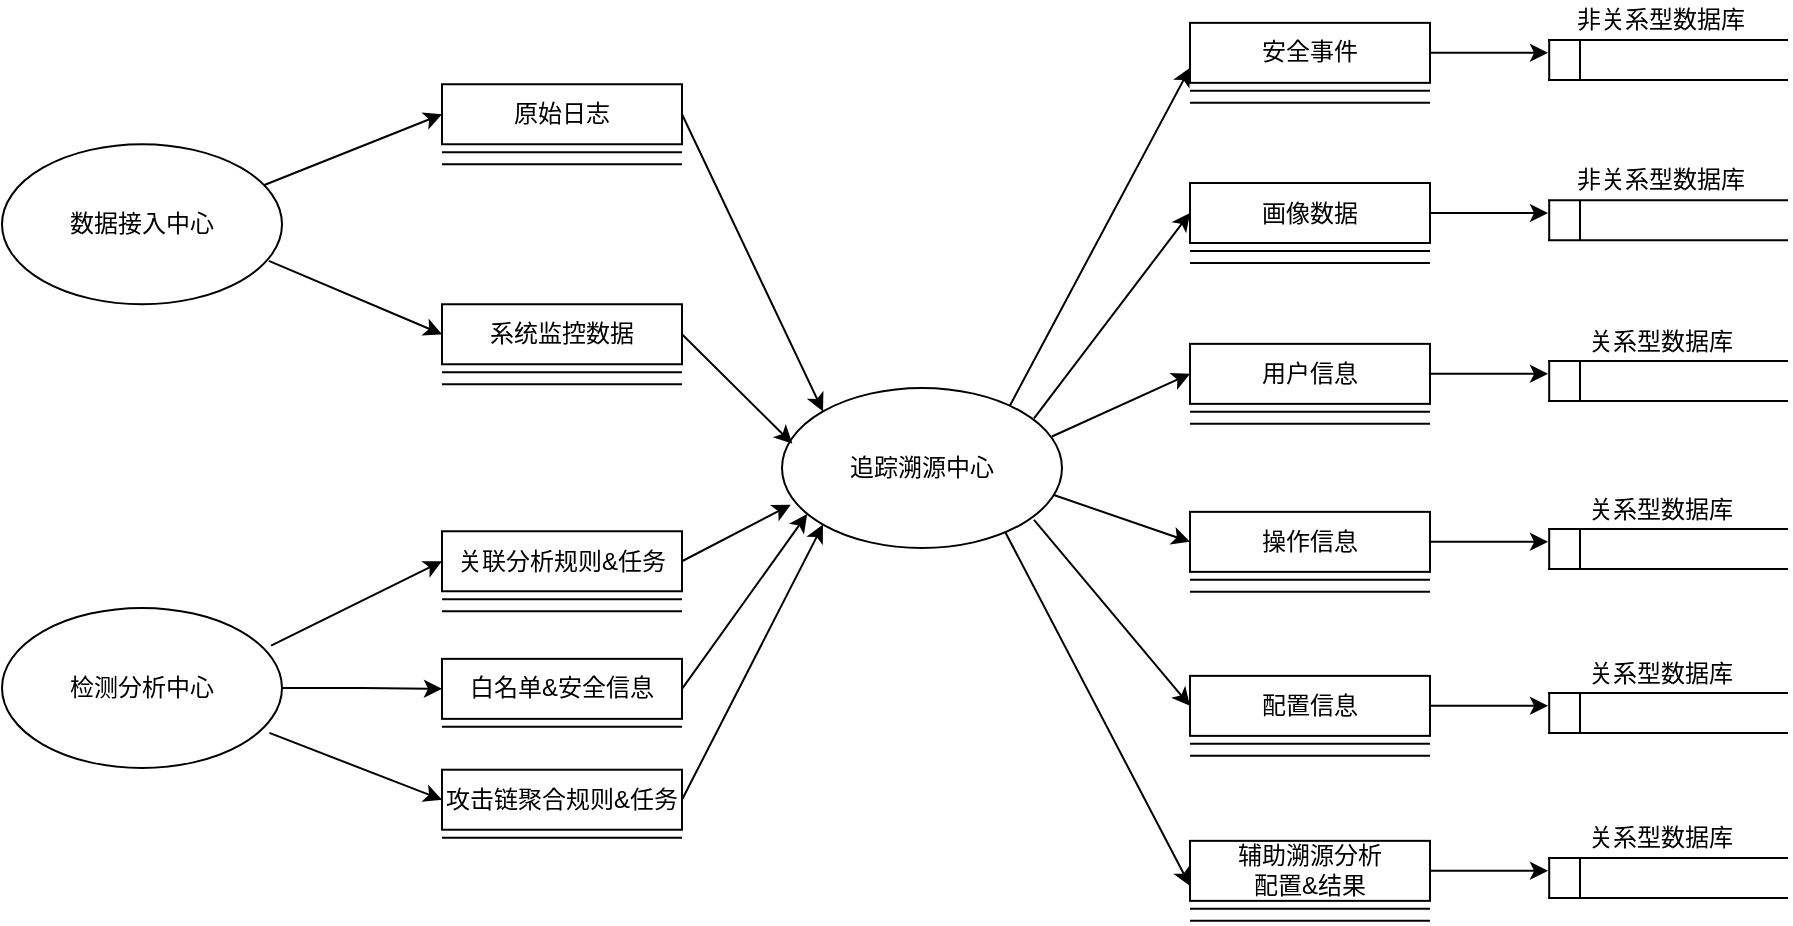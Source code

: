 <mxfile version="17.4.0" type="github">
  <diagram id="C5RBs43oDa-KdzZeNtuy" name="Page-1">
    <mxGraphModel dx="1683" dy="545" grid="1" gridSize="10" guides="1" tooltips="1" connect="1" arrows="1" fold="1" page="1" pageScale="1" pageWidth="827" pageHeight="1169" math="0" shadow="0">
      <root>
        <mxCell id="WIyWlLk6GJQsqaUBKTNV-0" />
        <mxCell id="WIyWlLk6GJQsqaUBKTNV-1" parent="WIyWlLk6GJQsqaUBKTNV-0" />
        <mxCell id="dd_-8P8zt-6sIsuWf9Zp-0" style="edgeStyle=none;rounded=0;orthogonalLoop=1;jettySize=auto;html=1;exitX=0.9;exitY=0.19;exitDx=0;exitDy=0;entryX=0;entryY=0.5;entryDx=0;entryDy=0;exitPerimeter=0;" parent="WIyWlLk6GJQsqaUBKTNV-1" source="dd_-8P8zt-6sIsuWf9Zp-6" target="dd_-8P8zt-6sIsuWf9Zp-15" edge="1">
          <mxGeometry relative="1" as="geometry" />
        </mxCell>
        <mxCell id="dd_-8P8zt-6sIsuWf9Zp-1" style="rounded=0;orthogonalLoop=1;jettySize=auto;html=1;exitX=0.964;exitY=0.303;exitDx=0;exitDy=0;entryX=0;entryY=0.5;entryDx=0;entryDy=0;exitPerimeter=0;" parent="WIyWlLk6GJQsqaUBKTNV-1" source="dd_-8P8zt-6sIsuWf9Zp-6" target="dd_-8P8zt-6sIsuWf9Zp-25" edge="1">
          <mxGeometry relative="1" as="geometry" />
        </mxCell>
        <mxCell id="dd_-8P8zt-6sIsuWf9Zp-2" style="edgeStyle=none;rounded=0;orthogonalLoop=1;jettySize=auto;html=1;exitX=0.971;exitY=0.669;exitDx=0;exitDy=0;entryX=0;entryY=0.5;entryDx=0;entryDy=0;exitPerimeter=0;" parent="WIyWlLk6GJQsqaUBKTNV-1" source="dd_-8P8zt-6sIsuWf9Zp-6" target="dd_-8P8zt-6sIsuWf9Zp-35" edge="1">
          <mxGeometry relative="1" as="geometry" />
        </mxCell>
        <mxCell id="dd_-8P8zt-6sIsuWf9Zp-3" style="edgeStyle=none;rounded=0;orthogonalLoop=1;jettySize=auto;html=1;exitX=0.9;exitY=0.824;exitDx=0;exitDy=0;entryX=0;entryY=0.5;entryDx=0;entryDy=0;exitPerimeter=0;" parent="WIyWlLk6GJQsqaUBKTNV-1" source="dd_-8P8zt-6sIsuWf9Zp-6" target="dd_-8P8zt-6sIsuWf9Zp-45" edge="1">
          <mxGeometry relative="1" as="geometry" />
        </mxCell>
        <mxCell id="dd_-8P8zt-6sIsuWf9Zp-4" style="edgeStyle=none;rounded=0;orthogonalLoop=1;jettySize=auto;html=1;entryX=0;entryY=0.75;entryDx=0;entryDy=0;exitX=0.81;exitY=0.123;exitDx=0;exitDy=0;exitPerimeter=0;" parent="WIyWlLk6GJQsqaUBKTNV-1" source="dd_-8P8zt-6sIsuWf9Zp-6" target="dd_-8P8zt-6sIsuWf9Zp-75" edge="1">
          <mxGeometry relative="1" as="geometry" />
        </mxCell>
        <mxCell id="dd_-8P8zt-6sIsuWf9Zp-5" style="edgeStyle=none;rounded=0;orthogonalLoop=1;jettySize=auto;html=1;exitX=0.798;exitY=0.903;exitDx=0;exitDy=0;entryX=0;entryY=0.75;entryDx=0;entryDy=0;exitPerimeter=0;" parent="WIyWlLk6GJQsqaUBKTNV-1" source="dd_-8P8zt-6sIsuWf9Zp-6" target="dd_-8P8zt-6sIsuWf9Zp-85" edge="1">
          <mxGeometry relative="1" as="geometry" />
        </mxCell>
        <mxCell id="dd_-8P8zt-6sIsuWf9Zp-6" value="追踪溯源中心" style="ellipse;whiteSpace=wrap;html=1;" parent="WIyWlLk6GJQsqaUBKTNV-1" vertex="1">
          <mxGeometry x="170" y="270" width="140" height="80" as="geometry" />
        </mxCell>
        <mxCell id="dd_-8P8zt-6sIsuWf9Zp-7" style="edgeStyle=none;rounded=0;orthogonalLoop=1;jettySize=auto;html=1;entryX=0;entryY=0.5;entryDx=0;entryDy=0;exitX=0.928;exitY=0.261;exitDx=0;exitDy=0;exitPerimeter=0;" parent="WIyWlLk6GJQsqaUBKTNV-1" source="dd_-8P8zt-6sIsuWf9Zp-9" target="dd_-8P8zt-6sIsuWf9Zp-11" edge="1">
          <mxGeometry relative="1" as="geometry" />
        </mxCell>
        <mxCell id="dd_-8P8zt-6sIsuWf9Zp-8" style="rounded=0;orthogonalLoop=1;jettySize=auto;html=1;exitX=0.953;exitY=0.729;exitDx=0;exitDy=0;entryX=0;entryY=0.5;entryDx=0;entryDy=0;exitPerimeter=0;" parent="WIyWlLk6GJQsqaUBKTNV-1" source="dd_-8P8zt-6sIsuWf9Zp-9" target="dd_-8P8zt-6sIsuWf9Zp-67" edge="1">
          <mxGeometry relative="1" as="geometry" />
        </mxCell>
        <mxCell id="dd_-8P8zt-6sIsuWf9Zp-9" value="数据接入中心" style="ellipse;whiteSpace=wrap;html=1;" parent="WIyWlLk6GJQsqaUBKTNV-1" vertex="1">
          <mxGeometry x="-220" y="148.13" width="140" height="80" as="geometry" />
        </mxCell>
        <mxCell id="dd_-8P8zt-6sIsuWf9Zp-10" style="edgeStyle=none;rounded=0;orthogonalLoop=1;jettySize=auto;html=1;exitX=1;exitY=0.5;exitDx=0;exitDy=0;entryX=0;entryY=0;entryDx=0;entryDy=0;" parent="WIyWlLk6GJQsqaUBKTNV-1" source="dd_-8P8zt-6sIsuWf9Zp-11" target="dd_-8P8zt-6sIsuWf9Zp-6" edge="1">
          <mxGeometry relative="1" as="geometry" />
        </mxCell>
        <mxCell id="dd_-8P8zt-6sIsuWf9Zp-11" value="原始日志" style="rounded=0;whiteSpace=wrap;html=1;" parent="WIyWlLk6GJQsqaUBKTNV-1" vertex="1">
          <mxGeometry y="118.13" width="120" height="30" as="geometry" />
        </mxCell>
        <mxCell id="dd_-8P8zt-6sIsuWf9Zp-12" value="" style="endArrow=none;html=1;rounded=0;" parent="WIyWlLk6GJQsqaUBKTNV-1" edge="1">
          <mxGeometry width="50" height="50" relative="1" as="geometry">
            <mxPoint x="-2.274e-13" y="152.13" as="sourcePoint" />
            <mxPoint x="120" y="152.13" as="targetPoint" />
          </mxGeometry>
        </mxCell>
        <mxCell id="dd_-8P8zt-6sIsuWf9Zp-13" value="" style="endArrow=none;html=1;rounded=0;" parent="WIyWlLk6GJQsqaUBKTNV-1" edge="1">
          <mxGeometry width="50" height="50" relative="1" as="geometry">
            <mxPoint x="-2.274e-13" y="158.13" as="sourcePoint" />
            <mxPoint x="120" y="158.13" as="targetPoint" />
          </mxGeometry>
        </mxCell>
        <mxCell id="dd_-8P8zt-6sIsuWf9Zp-14" value="" style="edgeStyle=none;rounded=0;orthogonalLoop=1;jettySize=auto;html=1;exitX=1;exitY=0.5;exitDx=0;exitDy=0;" parent="WIyWlLk6GJQsqaUBKTNV-1" source="dd_-8P8zt-6sIsuWf9Zp-15" edge="1">
          <mxGeometry relative="1" as="geometry">
            <mxPoint x="553" y="182.5" as="targetPoint" />
          </mxGeometry>
        </mxCell>
        <mxCell id="dd_-8P8zt-6sIsuWf9Zp-15" value="画像数据" style="rounded=0;whiteSpace=wrap;html=1;" parent="WIyWlLk6GJQsqaUBKTNV-1" vertex="1">
          <mxGeometry x="374" y="167.5" width="120" height="30" as="geometry" />
        </mxCell>
        <mxCell id="dd_-8P8zt-6sIsuWf9Zp-16" value="" style="endArrow=none;html=1;rounded=0;" parent="WIyWlLk6GJQsqaUBKTNV-1" edge="1">
          <mxGeometry width="50" height="50" relative="1" as="geometry">
            <mxPoint x="374" y="201.5" as="sourcePoint" />
            <mxPoint x="494" y="201.5" as="targetPoint" />
          </mxGeometry>
        </mxCell>
        <mxCell id="dd_-8P8zt-6sIsuWf9Zp-17" value="" style="endArrow=none;html=1;rounded=0;" parent="WIyWlLk6GJQsqaUBKTNV-1" edge="1">
          <mxGeometry width="50" height="50" relative="1" as="geometry">
            <mxPoint x="374" y="207.5" as="sourcePoint" />
            <mxPoint x="494" y="207.5" as="targetPoint" />
          </mxGeometry>
        </mxCell>
        <mxCell id="dd_-8P8zt-6sIsuWf9Zp-18" value="非关系型数据库" style="text;html=1;align=center;verticalAlign=middle;resizable=0;points=[];autosize=1;strokeColor=none;fillColor=none;" parent="WIyWlLk6GJQsqaUBKTNV-1" vertex="1">
          <mxGeometry x="559" y="156.07" width="100" height="20" as="geometry" />
        </mxCell>
        <mxCell id="dd_-8P8zt-6sIsuWf9Zp-19" value="" style="group" parent="WIyWlLk6GJQsqaUBKTNV-1" vertex="1" connectable="0">
          <mxGeometry x="553" y="176.07" width="120" height="20" as="geometry" />
        </mxCell>
        <mxCell id="dd_-8P8zt-6sIsuWf9Zp-20" value="" style="endArrow=none;html=1;rounded=0;" parent="dd_-8P8zt-6sIsuWf9Zp-19" edge="1">
          <mxGeometry width="50" height="50" relative="1" as="geometry">
            <mxPoint x="0.6" y="20" as="sourcePoint" />
            <mxPoint x="0.6" as="targetPoint" />
          </mxGeometry>
        </mxCell>
        <mxCell id="dd_-8P8zt-6sIsuWf9Zp-21" value="" style="endArrow=none;html=1;rounded=0;" parent="dd_-8P8zt-6sIsuWf9Zp-19" edge="1">
          <mxGeometry width="50" height="50" relative="1" as="geometry">
            <mxPoint x="120" y="20" as="sourcePoint" />
            <mxPoint y="20" as="targetPoint" />
          </mxGeometry>
        </mxCell>
        <mxCell id="dd_-8P8zt-6sIsuWf9Zp-22" value="" style="endArrow=none;html=1;rounded=0;" parent="dd_-8P8zt-6sIsuWf9Zp-19" edge="1">
          <mxGeometry width="50" height="50" relative="1" as="geometry">
            <mxPoint x="120" as="sourcePoint" />
            <mxPoint as="targetPoint" />
          </mxGeometry>
        </mxCell>
        <mxCell id="dd_-8P8zt-6sIsuWf9Zp-23" value="" style="endArrow=none;html=1;rounded=0;" parent="dd_-8P8zt-6sIsuWf9Zp-19" edge="1">
          <mxGeometry width="50" height="50" relative="1" as="geometry">
            <mxPoint x="16.0" y="20" as="sourcePoint" />
            <mxPoint x="16.0" as="targetPoint" />
          </mxGeometry>
        </mxCell>
        <mxCell id="dd_-8P8zt-6sIsuWf9Zp-24" value="" style="edgeStyle=none;rounded=0;orthogonalLoop=1;jettySize=auto;html=1;exitX=1;exitY=0.5;exitDx=0;exitDy=0;" parent="WIyWlLk6GJQsqaUBKTNV-1" source="dd_-8P8zt-6sIsuWf9Zp-25" edge="1">
          <mxGeometry relative="1" as="geometry">
            <mxPoint x="553" y="262.93" as="targetPoint" />
          </mxGeometry>
        </mxCell>
        <mxCell id="dd_-8P8zt-6sIsuWf9Zp-25" value="用户信息" style="rounded=0;whiteSpace=wrap;html=1;" parent="WIyWlLk6GJQsqaUBKTNV-1" vertex="1">
          <mxGeometry x="374" y="247.93" width="120" height="30" as="geometry" />
        </mxCell>
        <mxCell id="dd_-8P8zt-6sIsuWf9Zp-26" value="" style="endArrow=none;html=1;rounded=0;" parent="WIyWlLk6GJQsqaUBKTNV-1" edge="1">
          <mxGeometry width="50" height="50" relative="1" as="geometry">
            <mxPoint x="374" y="281.93" as="sourcePoint" />
            <mxPoint x="494" y="281.93" as="targetPoint" />
          </mxGeometry>
        </mxCell>
        <mxCell id="dd_-8P8zt-6sIsuWf9Zp-27" value="" style="endArrow=none;html=1;rounded=0;" parent="WIyWlLk6GJQsqaUBKTNV-1" edge="1">
          <mxGeometry width="50" height="50" relative="1" as="geometry">
            <mxPoint x="374" y="287.93" as="sourcePoint" />
            <mxPoint x="494" y="287.93" as="targetPoint" />
          </mxGeometry>
        </mxCell>
        <mxCell id="dd_-8P8zt-6sIsuWf9Zp-28" value="关系型数据库" style="text;html=1;align=center;verticalAlign=middle;resizable=0;points=[];autosize=1;strokeColor=none;fillColor=none;" parent="WIyWlLk6GJQsqaUBKTNV-1" vertex="1">
          <mxGeometry x="564" y="236.5" width="90" height="20" as="geometry" />
        </mxCell>
        <mxCell id="dd_-8P8zt-6sIsuWf9Zp-29" value="" style="group" parent="WIyWlLk6GJQsqaUBKTNV-1" vertex="1" connectable="0">
          <mxGeometry x="553" y="256.5" width="120" height="20" as="geometry" />
        </mxCell>
        <mxCell id="dd_-8P8zt-6sIsuWf9Zp-30" value="" style="endArrow=none;html=1;rounded=0;" parent="dd_-8P8zt-6sIsuWf9Zp-29" edge="1">
          <mxGeometry width="50" height="50" relative="1" as="geometry">
            <mxPoint x="0.6" y="20" as="sourcePoint" />
            <mxPoint x="0.6" as="targetPoint" />
          </mxGeometry>
        </mxCell>
        <mxCell id="dd_-8P8zt-6sIsuWf9Zp-31" value="" style="endArrow=none;html=1;rounded=0;" parent="dd_-8P8zt-6sIsuWf9Zp-29" edge="1">
          <mxGeometry width="50" height="50" relative="1" as="geometry">
            <mxPoint x="120" y="20" as="sourcePoint" />
            <mxPoint y="20" as="targetPoint" />
          </mxGeometry>
        </mxCell>
        <mxCell id="dd_-8P8zt-6sIsuWf9Zp-32" value="" style="endArrow=none;html=1;rounded=0;" parent="dd_-8P8zt-6sIsuWf9Zp-29" edge="1">
          <mxGeometry width="50" height="50" relative="1" as="geometry">
            <mxPoint x="120" as="sourcePoint" />
            <mxPoint as="targetPoint" />
          </mxGeometry>
        </mxCell>
        <mxCell id="dd_-8P8zt-6sIsuWf9Zp-33" value="" style="endArrow=none;html=1;rounded=0;" parent="dd_-8P8zt-6sIsuWf9Zp-29" edge="1">
          <mxGeometry width="50" height="50" relative="1" as="geometry">
            <mxPoint x="16.0" y="20" as="sourcePoint" />
            <mxPoint x="16.0" as="targetPoint" />
          </mxGeometry>
        </mxCell>
        <mxCell id="dd_-8P8zt-6sIsuWf9Zp-34" value="" style="edgeStyle=none;rounded=0;orthogonalLoop=1;jettySize=auto;html=1;exitX=1;exitY=0.5;exitDx=0;exitDy=0;" parent="WIyWlLk6GJQsqaUBKTNV-1" source="dd_-8P8zt-6sIsuWf9Zp-35" edge="1">
          <mxGeometry relative="1" as="geometry">
            <mxPoint x="553" y="346.93" as="targetPoint" />
          </mxGeometry>
        </mxCell>
        <mxCell id="dd_-8P8zt-6sIsuWf9Zp-35" value="操作信息" style="rounded=0;whiteSpace=wrap;html=1;" parent="WIyWlLk6GJQsqaUBKTNV-1" vertex="1">
          <mxGeometry x="374" y="331.93" width="120" height="30" as="geometry" />
        </mxCell>
        <mxCell id="dd_-8P8zt-6sIsuWf9Zp-36" value="" style="endArrow=none;html=1;rounded=0;" parent="WIyWlLk6GJQsqaUBKTNV-1" edge="1">
          <mxGeometry width="50" height="50" relative="1" as="geometry">
            <mxPoint x="374" y="365.93" as="sourcePoint" />
            <mxPoint x="494" y="365.93" as="targetPoint" />
          </mxGeometry>
        </mxCell>
        <mxCell id="dd_-8P8zt-6sIsuWf9Zp-37" value="" style="endArrow=none;html=1;rounded=0;" parent="WIyWlLk6GJQsqaUBKTNV-1" edge="1">
          <mxGeometry width="50" height="50" relative="1" as="geometry">
            <mxPoint x="374" y="371.93" as="sourcePoint" />
            <mxPoint x="494" y="371.93" as="targetPoint" />
          </mxGeometry>
        </mxCell>
        <mxCell id="dd_-8P8zt-6sIsuWf9Zp-38" value="关系型数据库" style="text;html=1;align=center;verticalAlign=middle;resizable=0;points=[];autosize=1;strokeColor=none;fillColor=none;" parent="WIyWlLk6GJQsqaUBKTNV-1" vertex="1">
          <mxGeometry x="564" y="320.5" width="90" height="20" as="geometry" />
        </mxCell>
        <mxCell id="dd_-8P8zt-6sIsuWf9Zp-39" value="" style="group" parent="WIyWlLk6GJQsqaUBKTNV-1" vertex="1" connectable="0">
          <mxGeometry x="553" y="340.5" width="120" height="20" as="geometry" />
        </mxCell>
        <mxCell id="dd_-8P8zt-6sIsuWf9Zp-40" value="" style="endArrow=none;html=1;rounded=0;" parent="dd_-8P8zt-6sIsuWf9Zp-39" edge="1">
          <mxGeometry width="50" height="50" relative="1" as="geometry">
            <mxPoint x="0.6" y="20" as="sourcePoint" />
            <mxPoint x="0.6" as="targetPoint" />
          </mxGeometry>
        </mxCell>
        <mxCell id="dd_-8P8zt-6sIsuWf9Zp-41" value="" style="endArrow=none;html=1;rounded=0;" parent="dd_-8P8zt-6sIsuWf9Zp-39" edge="1">
          <mxGeometry width="50" height="50" relative="1" as="geometry">
            <mxPoint x="120" y="20" as="sourcePoint" />
            <mxPoint y="20" as="targetPoint" />
          </mxGeometry>
        </mxCell>
        <mxCell id="dd_-8P8zt-6sIsuWf9Zp-42" value="" style="endArrow=none;html=1;rounded=0;" parent="dd_-8P8zt-6sIsuWf9Zp-39" edge="1">
          <mxGeometry width="50" height="50" relative="1" as="geometry">
            <mxPoint x="120" as="sourcePoint" />
            <mxPoint as="targetPoint" />
          </mxGeometry>
        </mxCell>
        <mxCell id="dd_-8P8zt-6sIsuWf9Zp-43" value="" style="endArrow=none;html=1;rounded=0;" parent="dd_-8P8zt-6sIsuWf9Zp-39" edge="1">
          <mxGeometry width="50" height="50" relative="1" as="geometry">
            <mxPoint x="16.0" y="20" as="sourcePoint" />
            <mxPoint x="16.0" as="targetPoint" />
          </mxGeometry>
        </mxCell>
        <mxCell id="dd_-8P8zt-6sIsuWf9Zp-44" value="" style="edgeStyle=none;rounded=0;orthogonalLoop=1;jettySize=auto;html=1;exitX=1;exitY=0.5;exitDx=0;exitDy=0;" parent="WIyWlLk6GJQsqaUBKTNV-1" source="dd_-8P8zt-6sIsuWf9Zp-45" edge="1">
          <mxGeometry relative="1" as="geometry">
            <mxPoint x="553" y="428.93" as="targetPoint" />
          </mxGeometry>
        </mxCell>
        <mxCell id="dd_-8P8zt-6sIsuWf9Zp-45" value="配置信息" style="rounded=0;whiteSpace=wrap;html=1;" parent="WIyWlLk6GJQsqaUBKTNV-1" vertex="1">
          <mxGeometry x="374" y="413.93" width="120" height="30" as="geometry" />
        </mxCell>
        <mxCell id="dd_-8P8zt-6sIsuWf9Zp-46" value="" style="endArrow=none;html=1;rounded=0;" parent="WIyWlLk6GJQsqaUBKTNV-1" edge="1">
          <mxGeometry width="50" height="50" relative="1" as="geometry">
            <mxPoint x="374" y="447.93" as="sourcePoint" />
            <mxPoint x="494" y="447.93" as="targetPoint" />
          </mxGeometry>
        </mxCell>
        <mxCell id="dd_-8P8zt-6sIsuWf9Zp-47" value="" style="endArrow=none;html=1;rounded=0;" parent="WIyWlLk6GJQsqaUBKTNV-1" edge="1">
          <mxGeometry width="50" height="50" relative="1" as="geometry">
            <mxPoint x="374" y="453.93" as="sourcePoint" />
            <mxPoint x="494" y="453.93" as="targetPoint" />
          </mxGeometry>
        </mxCell>
        <mxCell id="dd_-8P8zt-6sIsuWf9Zp-48" value="关系型数据库" style="text;html=1;align=center;verticalAlign=middle;resizable=0;points=[];autosize=1;strokeColor=none;fillColor=none;" parent="WIyWlLk6GJQsqaUBKTNV-1" vertex="1">
          <mxGeometry x="564" y="402.5" width="90" height="20" as="geometry" />
        </mxCell>
        <mxCell id="dd_-8P8zt-6sIsuWf9Zp-49" value="" style="group" parent="WIyWlLk6GJQsqaUBKTNV-1" vertex="1" connectable="0">
          <mxGeometry x="553" y="422.5" width="120" height="20" as="geometry" />
        </mxCell>
        <mxCell id="dd_-8P8zt-6sIsuWf9Zp-50" value="" style="endArrow=none;html=1;rounded=0;" parent="dd_-8P8zt-6sIsuWf9Zp-49" edge="1">
          <mxGeometry width="50" height="50" relative="1" as="geometry">
            <mxPoint x="0.6" y="20" as="sourcePoint" />
            <mxPoint x="0.6" as="targetPoint" />
          </mxGeometry>
        </mxCell>
        <mxCell id="dd_-8P8zt-6sIsuWf9Zp-51" value="" style="endArrow=none;html=1;rounded=0;" parent="dd_-8P8zt-6sIsuWf9Zp-49" edge="1">
          <mxGeometry width="50" height="50" relative="1" as="geometry">
            <mxPoint x="120" y="20" as="sourcePoint" />
            <mxPoint y="20" as="targetPoint" />
          </mxGeometry>
        </mxCell>
        <mxCell id="dd_-8P8zt-6sIsuWf9Zp-52" value="" style="endArrow=none;html=1;rounded=0;" parent="dd_-8P8zt-6sIsuWf9Zp-49" edge="1">
          <mxGeometry width="50" height="50" relative="1" as="geometry">
            <mxPoint x="120" as="sourcePoint" />
            <mxPoint as="targetPoint" />
          </mxGeometry>
        </mxCell>
        <mxCell id="dd_-8P8zt-6sIsuWf9Zp-53" value="" style="endArrow=none;html=1;rounded=0;" parent="dd_-8P8zt-6sIsuWf9Zp-49" edge="1">
          <mxGeometry width="50" height="50" relative="1" as="geometry">
            <mxPoint x="16.0" y="20" as="sourcePoint" />
            <mxPoint x="16.0" as="targetPoint" />
          </mxGeometry>
        </mxCell>
        <mxCell id="dd_-8P8zt-6sIsuWf9Zp-54" style="edgeStyle=none;rounded=0;orthogonalLoop=1;jettySize=auto;html=1;entryX=0;entryY=0.5;entryDx=0;entryDy=0;exitX=0.961;exitY=0.235;exitDx=0;exitDy=0;exitPerimeter=0;" parent="WIyWlLk6GJQsqaUBKTNV-1" source="dd_-8P8zt-6sIsuWf9Zp-57" target="dd_-8P8zt-6sIsuWf9Zp-59" edge="1">
          <mxGeometry relative="1" as="geometry" />
        </mxCell>
        <mxCell id="dd_-8P8zt-6sIsuWf9Zp-55" style="edgeStyle=none;rounded=0;orthogonalLoop=1;jettySize=auto;html=1;exitX=0.955;exitY=0.781;exitDx=0;exitDy=0;entryX=0;entryY=0.5;entryDx=0;entryDy=0;exitPerimeter=0;" parent="WIyWlLk6GJQsqaUBKTNV-1" source="dd_-8P8zt-6sIsuWf9Zp-57" target="dd_-8P8zt-6sIsuWf9Zp-63" edge="1">
          <mxGeometry relative="1" as="geometry" />
        </mxCell>
        <mxCell id="qq6BeXQqW-QPz6mvmS---2" style="edgeStyle=orthogonalEdgeStyle;rounded=0;orthogonalLoop=1;jettySize=auto;html=1;entryX=0;entryY=0.5;entryDx=0;entryDy=0;" parent="WIyWlLk6GJQsqaUBKTNV-1" source="dd_-8P8zt-6sIsuWf9Zp-57" target="qq6BeXQqW-QPz6mvmS---0" edge="1">
          <mxGeometry relative="1" as="geometry" />
        </mxCell>
        <mxCell id="dd_-8P8zt-6sIsuWf9Zp-57" value="检测分析中心" style="ellipse;whiteSpace=wrap;html=1;" parent="WIyWlLk6GJQsqaUBKTNV-1" vertex="1">
          <mxGeometry x="-220" y="379.99" width="140" height="80" as="geometry" />
        </mxCell>
        <mxCell id="dd_-8P8zt-6sIsuWf9Zp-58" style="edgeStyle=none;rounded=0;orthogonalLoop=1;jettySize=auto;html=1;exitX=1;exitY=0.5;exitDx=0;exitDy=0;entryX=0.031;entryY=0.73;entryDx=0;entryDy=0;entryPerimeter=0;" parent="WIyWlLk6GJQsqaUBKTNV-1" source="dd_-8P8zt-6sIsuWf9Zp-59" target="dd_-8P8zt-6sIsuWf9Zp-6" edge="1">
          <mxGeometry relative="1" as="geometry" />
        </mxCell>
        <mxCell id="dd_-8P8zt-6sIsuWf9Zp-59" value="关联分析规则&amp;amp;任务" style="rounded=0;whiteSpace=wrap;html=1;" parent="WIyWlLk6GJQsqaUBKTNV-1" vertex="1">
          <mxGeometry y="341.63" width="120" height="30" as="geometry" />
        </mxCell>
        <mxCell id="dd_-8P8zt-6sIsuWf9Zp-60" value="" style="endArrow=none;html=1;rounded=0;" parent="WIyWlLk6GJQsqaUBKTNV-1" edge="1">
          <mxGeometry width="50" height="50" relative="1" as="geometry">
            <mxPoint y="375.63" as="sourcePoint" />
            <mxPoint x="120" y="375.63" as="targetPoint" />
          </mxGeometry>
        </mxCell>
        <mxCell id="dd_-8P8zt-6sIsuWf9Zp-61" value="" style="endArrow=none;html=1;rounded=0;" parent="WIyWlLk6GJQsqaUBKTNV-1" edge="1">
          <mxGeometry width="50" height="50" relative="1" as="geometry">
            <mxPoint y="381.63" as="sourcePoint" />
            <mxPoint x="120" y="381.63" as="targetPoint" />
          </mxGeometry>
        </mxCell>
        <mxCell id="dd_-8P8zt-6sIsuWf9Zp-62" style="edgeStyle=none;rounded=0;orthogonalLoop=1;jettySize=auto;html=1;exitX=1;exitY=0.5;exitDx=0;exitDy=0;entryX=0;entryY=1;entryDx=0;entryDy=0;" parent="WIyWlLk6GJQsqaUBKTNV-1" source="dd_-8P8zt-6sIsuWf9Zp-63" target="dd_-8P8zt-6sIsuWf9Zp-6" edge="1">
          <mxGeometry relative="1" as="geometry" />
        </mxCell>
        <mxCell id="dd_-8P8zt-6sIsuWf9Zp-63" value="攻击链聚合规则&amp;amp;任务" style="rounded=0;whiteSpace=wrap;html=1;" parent="WIyWlLk6GJQsqaUBKTNV-1" vertex="1">
          <mxGeometry y="460.86" width="120" height="30" as="geometry" />
        </mxCell>
        <mxCell id="dd_-8P8zt-6sIsuWf9Zp-64" value="" style="endArrow=none;html=1;rounded=0;" parent="WIyWlLk6GJQsqaUBKTNV-1" edge="1">
          <mxGeometry width="50" height="50" relative="1" as="geometry">
            <mxPoint y="494.86" as="sourcePoint" />
            <mxPoint x="120" y="494.86" as="targetPoint" />
          </mxGeometry>
        </mxCell>
        <mxCell id="dd_-8P8zt-6sIsuWf9Zp-66" style="edgeStyle=none;rounded=0;orthogonalLoop=1;jettySize=auto;html=1;exitX=1;exitY=0.5;exitDx=0;exitDy=0;entryX=0.037;entryY=0.348;entryDx=0;entryDy=0;entryPerimeter=0;" parent="WIyWlLk6GJQsqaUBKTNV-1" source="dd_-8P8zt-6sIsuWf9Zp-67" target="dd_-8P8zt-6sIsuWf9Zp-6" edge="1">
          <mxGeometry relative="1" as="geometry" />
        </mxCell>
        <mxCell id="dd_-8P8zt-6sIsuWf9Zp-67" value="系统监控数据" style="rounded=0;whiteSpace=wrap;html=1;" parent="WIyWlLk6GJQsqaUBKTNV-1" vertex="1">
          <mxGeometry y="228.13" width="120" height="30" as="geometry" />
        </mxCell>
        <mxCell id="dd_-8P8zt-6sIsuWf9Zp-68" value="" style="endArrow=none;html=1;rounded=0;" parent="WIyWlLk6GJQsqaUBKTNV-1" edge="1">
          <mxGeometry width="50" height="50" relative="1" as="geometry">
            <mxPoint y="262.13" as="sourcePoint" />
            <mxPoint x="120" y="262.13" as="targetPoint" />
          </mxGeometry>
        </mxCell>
        <mxCell id="dd_-8P8zt-6sIsuWf9Zp-69" value="" style="endArrow=none;html=1;rounded=0;" parent="WIyWlLk6GJQsqaUBKTNV-1" edge="1">
          <mxGeometry width="50" height="50" relative="1" as="geometry">
            <mxPoint y="268.13" as="sourcePoint" />
            <mxPoint x="120" y="268.13" as="targetPoint" />
          </mxGeometry>
        </mxCell>
        <mxCell id="dd_-8P8zt-6sIsuWf9Zp-74" value="" style="edgeStyle=none;rounded=0;orthogonalLoop=1;jettySize=auto;html=1;exitX=1;exitY=0.5;exitDx=0;exitDy=0;" parent="WIyWlLk6GJQsqaUBKTNV-1" source="dd_-8P8zt-6sIsuWf9Zp-75" edge="1">
          <mxGeometry relative="1" as="geometry">
            <mxPoint x="553" y="102.43" as="targetPoint" />
          </mxGeometry>
        </mxCell>
        <mxCell id="dd_-8P8zt-6sIsuWf9Zp-75" value="安全事件" style="rounded=0;whiteSpace=wrap;html=1;" parent="WIyWlLk6GJQsqaUBKTNV-1" vertex="1">
          <mxGeometry x="374" y="87.43" width="120" height="30" as="geometry" />
        </mxCell>
        <mxCell id="dd_-8P8zt-6sIsuWf9Zp-76" value="" style="endArrow=none;html=1;rounded=0;" parent="WIyWlLk6GJQsqaUBKTNV-1" edge="1">
          <mxGeometry width="50" height="50" relative="1" as="geometry">
            <mxPoint x="374" y="121.43" as="sourcePoint" />
            <mxPoint x="494" y="121.43" as="targetPoint" />
          </mxGeometry>
        </mxCell>
        <mxCell id="dd_-8P8zt-6sIsuWf9Zp-77" value="" style="endArrow=none;html=1;rounded=0;" parent="WIyWlLk6GJQsqaUBKTNV-1" edge="1">
          <mxGeometry width="50" height="50" relative="1" as="geometry">
            <mxPoint x="374" y="127.43" as="sourcePoint" />
            <mxPoint x="494" y="127.43" as="targetPoint" />
          </mxGeometry>
        </mxCell>
        <mxCell id="dd_-8P8zt-6sIsuWf9Zp-78" value="非关系型数据库" style="text;html=1;align=center;verticalAlign=middle;resizable=0;points=[];autosize=1;strokeColor=none;fillColor=none;" parent="WIyWlLk6GJQsqaUBKTNV-1" vertex="1">
          <mxGeometry x="559" y="76" width="100" height="20" as="geometry" />
        </mxCell>
        <mxCell id="dd_-8P8zt-6sIsuWf9Zp-79" value="" style="group" parent="WIyWlLk6GJQsqaUBKTNV-1" vertex="1" connectable="0">
          <mxGeometry x="553" y="96" width="120" height="20" as="geometry" />
        </mxCell>
        <mxCell id="dd_-8P8zt-6sIsuWf9Zp-80" value="" style="endArrow=none;html=1;rounded=0;" parent="dd_-8P8zt-6sIsuWf9Zp-79" edge="1">
          <mxGeometry width="50" height="50" relative="1" as="geometry">
            <mxPoint x="0.6" y="20" as="sourcePoint" />
            <mxPoint x="0.6" as="targetPoint" />
          </mxGeometry>
        </mxCell>
        <mxCell id="dd_-8P8zt-6sIsuWf9Zp-81" value="" style="endArrow=none;html=1;rounded=0;" parent="dd_-8P8zt-6sIsuWf9Zp-79" edge="1">
          <mxGeometry width="50" height="50" relative="1" as="geometry">
            <mxPoint x="120" y="20" as="sourcePoint" />
            <mxPoint y="20" as="targetPoint" />
          </mxGeometry>
        </mxCell>
        <mxCell id="dd_-8P8zt-6sIsuWf9Zp-82" value="" style="endArrow=none;html=1;rounded=0;" parent="dd_-8P8zt-6sIsuWf9Zp-79" edge="1">
          <mxGeometry width="50" height="50" relative="1" as="geometry">
            <mxPoint x="120" as="sourcePoint" />
            <mxPoint as="targetPoint" />
          </mxGeometry>
        </mxCell>
        <mxCell id="dd_-8P8zt-6sIsuWf9Zp-83" value="" style="endArrow=none;html=1;rounded=0;" parent="dd_-8P8zt-6sIsuWf9Zp-79" edge="1">
          <mxGeometry width="50" height="50" relative="1" as="geometry">
            <mxPoint x="16.0" y="20" as="sourcePoint" />
            <mxPoint x="16.0" as="targetPoint" />
          </mxGeometry>
        </mxCell>
        <mxCell id="dd_-8P8zt-6sIsuWf9Zp-84" value="" style="edgeStyle=none;rounded=0;orthogonalLoop=1;jettySize=auto;html=1;exitX=1;exitY=0.5;exitDx=0;exitDy=0;" parent="WIyWlLk6GJQsqaUBKTNV-1" source="dd_-8P8zt-6sIsuWf9Zp-85" edge="1">
          <mxGeometry relative="1" as="geometry">
            <mxPoint x="553" y="511.43" as="targetPoint" />
          </mxGeometry>
        </mxCell>
        <mxCell id="dd_-8P8zt-6sIsuWf9Zp-85" value="辅助溯源分析&lt;br&gt;配置&amp;amp;结果" style="rounded=0;whiteSpace=wrap;html=1;" parent="WIyWlLk6GJQsqaUBKTNV-1" vertex="1">
          <mxGeometry x="374" y="496.43" width="120" height="30" as="geometry" />
        </mxCell>
        <mxCell id="dd_-8P8zt-6sIsuWf9Zp-86" value="" style="endArrow=none;html=1;rounded=0;" parent="WIyWlLk6GJQsqaUBKTNV-1" edge="1">
          <mxGeometry width="50" height="50" relative="1" as="geometry">
            <mxPoint x="374" y="530.43" as="sourcePoint" />
            <mxPoint x="494" y="530.43" as="targetPoint" />
          </mxGeometry>
        </mxCell>
        <mxCell id="dd_-8P8zt-6sIsuWf9Zp-87" value="" style="endArrow=none;html=1;rounded=0;" parent="WIyWlLk6GJQsqaUBKTNV-1" edge="1">
          <mxGeometry width="50" height="50" relative="1" as="geometry">
            <mxPoint x="374" y="536.43" as="sourcePoint" />
            <mxPoint x="494" y="536.43" as="targetPoint" />
          </mxGeometry>
        </mxCell>
        <mxCell id="dd_-8P8zt-6sIsuWf9Zp-88" value="关系型数据库" style="text;html=1;align=center;verticalAlign=middle;resizable=0;points=[];autosize=1;strokeColor=none;fillColor=none;" parent="WIyWlLk6GJQsqaUBKTNV-1" vertex="1">
          <mxGeometry x="564" y="485" width="90" height="20" as="geometry" />
        </mxCell>
        <mxCell id="dd_-8P8zt-6sIsuWf9Zp-89" value="" style="group" parent="WIyWlLk6GJQsqaUBKTNV-1" vertex="1" connectable="0">
          <mxGeometry x="553" y="505" width="120" height="20" as="geometry" />
        </mxCell>
        <mxCell id="dd_-8P8zt-6sIsuWf9Zp-90" value="" style="endArrow=none;html=1;rounded=0;" parent="dd_-8P8zt-6sIsuWf9Zp-89" edge="1">
          <mxGeometry width="50" height="50" relative="1" as="geometry">
            <mxPoint x="0.6" y="20" as="sourcePoint" />
            <mxPoint x="0.6" as="targetPoint" />
          </mxGeometry>
        </mxCell>
        <mxCell id="dd_-8P8zt-6sIsuWf9Zp-91" value="" style="endArrow=none;html=1;rounded=0;" parent="dd_-8P8zt-6sIsuWf9Zp-89" edge="1">
          <mxGeometry width="50" height="50" relative="1" as="geometry">
            <mxPoint x="120" y="20" as="sourcePoint" />
            <mxPoint y="20" as="targetPoint" />
          </mxGeometry>
        </mxCell>
        <mxCell id="dd_-8P8zt-6sIsuWf9Zp-92" value="" style="endArrow=none;html=1;rounded=0;" parent="dd_-8P8zt-6sIsuWf9Zp-89" edge="1">
          <mxGeometry width="50" height="50" relative="1" as="geometry">
            <mxPoint x="120" as="sourcePoint" />
            <mxPoint as="targetPoint" />
          </mxGeometry>
        </mxCell>
        <mxCell id="dd_-8P8zt-6sIsuWf9Zp-93" value="" style="endArrow=none;html=1;rounded=0;" parent="dd_-8P8zt-6sIsuWf9Zp-89" edge="1">
          <mxGeometry width="50" height="50" relative="1" as="geometry">
            <mxPoint x="16.0" y="20" as="sourcePoint" />
            <mxPoint x="16.0" as="targetPoint" />
          </mxGeometry>
        </mxCell>
        <mxCell id="qq6BeXQqW-QPz6mvmS---3" style="rounded=0;orthogonalLoop=1;jettySize=auto;html=1;exitX=1;exitY=0.5;exitDx=0;exitDy=0;entryX=0.09;entryY=0.788;entryDx=0;entryDy=0;entryPerimeter=0;" parent="WIyWlLk6GJQsqaUBKTNV-1" source="qq6BeXQqW-QPz6mvmS---0" target="dd_-8P8zt-6sIsuWf9Zp-6" edge="1">
          <mxGeometry relative="1" as="geometry" />
        </mxCell>
        <mxCell id="qq6BeXQqW-QPz6mvmS---0" value="白名单&amp;amp;安全信息" style="rounded=0;whiteSpace=wrap;html=1;" parent="WIyWlLk6GJQsqaUBKTNV-1" vertex="1">
          <mxGeometry y="405.43" width="120" height="30" as="geometry" />
        </mxCell>
        <mxCell id="qq6BeXQqW-QPz6mvmS---1" value="" style="endArrow=none;html=1;rounded=0;" parent="WIyWlLk6GJQsqaUBKTNV-1" edge="1">
          <mxGeometry width="50" height="50" relative="1" as="geometry">
            <mxPoint y="439.43" as="sourcePoint" />
            <mxPoint x="120" y="439.43" as="targetPoint" />
          </mxGeometry>
        </mxCell>
      </root>
    </mxGraphModel>
  </diagram>
</mxfile>
